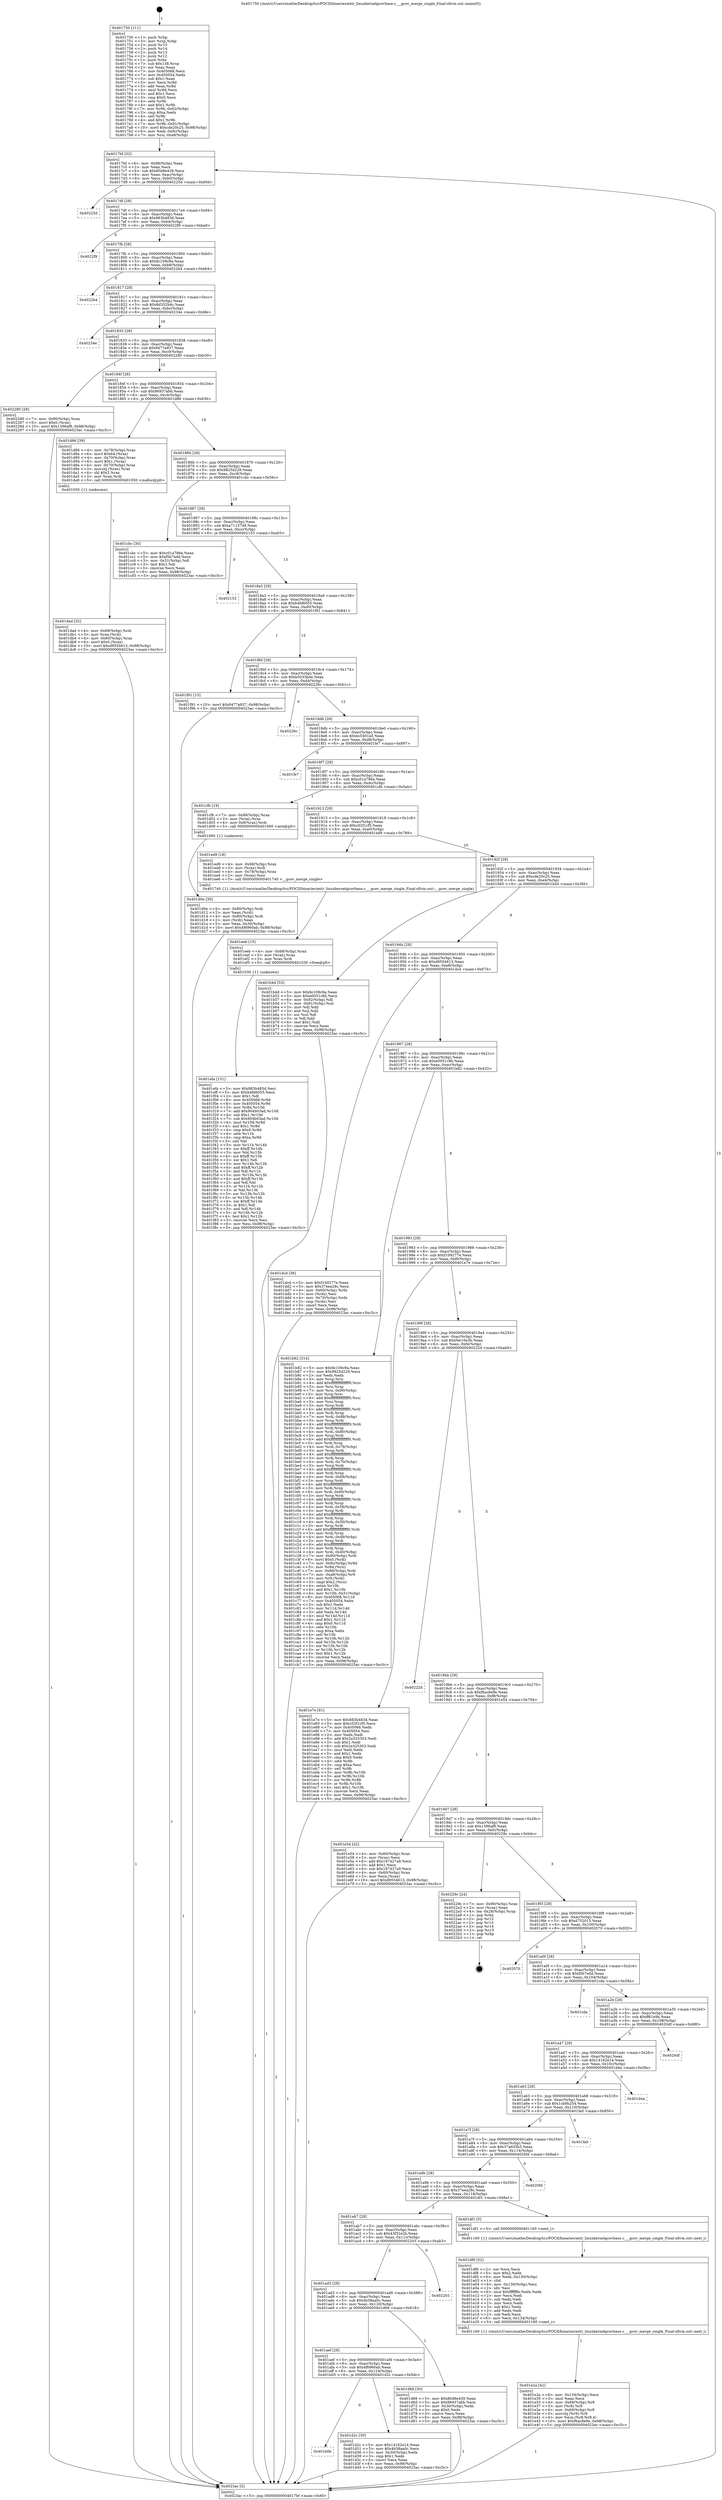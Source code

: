 digraph "0x401750" {
  label = "0x401750 (/mnt/c/Users/mathe/Desktop/tcc/POCII/binaries/extr_linuxkernelgcovbase.c___gcov_merge_single_Final-ollvm.out::main(0))"
  labelloc = "t"
  node[shape=record]

  Entry [label="",width=0.3,height=0.3,shape=circle,fillcolor=black,style=filled]
  "0x4017bf" [label="{
     0x4017bf [32]\l
     | [instrs]\l
     &nbsp;&nbsp;0x4017bf \<+6\>: mov -0x98(%rbp),%eax\l
     &nbsp;&nbsp;0x4017c5 \<+2\>: mov %eax,%ecx\l
     &nbsp;&nbsp;0x4017c7 \<+6\>: sub $0x80d8e439,%ecx\l
     &nbsp;&nbsp;0x4017cd \<+6\>: mov %eax,-0xac(%rbp)\l
     &nbsp;&nbsp;0x4017d3 \<+6\>: mov %ecx,-0xb0(%rbp)\l
     &nbsp;&nbsp;0x4017d9 \<+6\>: je 000000000040225d \<main+0xb0d\>\l
  }"]
  "0x40225d" [label="{
     0x40225d\l
  }", style=dashed]
  "0x4017df" [label="{
     0x4017df [28]\l
     | [instrs]\l
     &nbsp;&nbsp;0x4017df \<+5\>: jmp 00000000004017e4 \<main+0x94\>\l
     &nbsp;&nbsp;0x4017e4 \<+6\>: mov -0xac(%rbp),%eax\l
     &nbsp;&nbsp;0x4017ea \<+5\>: sub $0x883b483d,%eax\l
     &nbsp;&nbsp;0x4017ef \<+6\>: mov %eax,-0xb4(%rbp)\l
     &nbsp;&nbsp;0x4017f5 \<+6\>: je 00000000004022f9 \<main+0xba9\>\l
  }"]
  Exit [label="",width=0.3,height=0.3,shape=circle,fillcolor=black,style=filled,peripheries=2]
  "0x4022f9" [label="{
     0x4022f9\l
  }", style=dashed]
  "0x4017fb" [label="{
     0x4017fb [28]\l
     | [instrs]\l
     &nbsp;&nbsp;0x4017fb \<+5\>: jmp 0000000000401800 \<main+0xb0\>\l
     &nbsp;&nbsp;0x401800 \<+6\>: mov -0xac(%rbp),%eax\l
     &nbsp;&nbsp;0x401806 \<+5\>: sub $0x8c109c9a,%eax\l
     &nbsp;&nbsp;0x40180b \<+6\>: mov %eax,-0xb8(%rbp)\l
     &nbsp;&nbsp;0x401811 \<+6\>: je 00000000004022b4 \<main+0xb64\>\l
  }"]
  "0x401efa" [label="{
     0x401efa [151]\l
     | [instrs]\l
     &nbsp;&nbsp;0x401efa \<+5\>: mov $0x883b483d,%esi\l
     &nbsp;&nbsp;0x401eff \<+5\>: mov $0xb4fd6055,%ecx\l
     &nbsp;&nbsp;0x401f04 \<+2\>: mov $0x1,%dl\l
     &nbsp;&nbsp;0x401f06 \<+8\>: mov 0x405068,%r8d\l
     &nbsp;&nbsp;0x401f0e \<+8\>: mov 0x405054,%r9d\l
     &nbsp;&nbsp;0x401f16 \<+3\>: mov %r8d,%r10d\l
     &nbsp;&nbsp;0x401f19 \<+7\>: add $0x904b03ad,%r10d\l
     &nbsp;&nbsp;0x401f20 \<+4\>: sub $0x1,%r10d\l
     &nbsp;&nbsp;0x401f24 \<+7\>: sub $0x904b03ad,%r10d\l
     &nbsp;&nbsp;0x401f2b \<+4\>: imul %r10d,%r8d\l
     &nbsp;&nbsp;0x401f2f \<+4\>: and $0x1,%r8d\l
     &nbsp;&nbsp;0x401f33 \<+4\>: cmp $0x0,%r8d\l
     &nbsp;&nbsp;0x401f37 \<+4\>: sete %r11b\l
     &nbsp;&nbsp;0x401f3b \<+4\>: cmp $0xa,%r9d\l
     &nbsp;&nbsp;0x401f3f \<+3\>: setl %bl\l
     &nbsp;&nbsp;0x401f42 \<+3\>: mov %r11b,%r14b\l
     &nbsp;&nbsp;0x401f45 \<+4\>: xor $0xff,%r14b\l
     &nbsp;&nbsp;0x401f49 \<+3\>: mov %bl,%r15b\l
     &nbsp;&nbsp;0x401f4c \<+4\>: xor $0xff,%r15b\l
     &nbsp;&nbsp;0x401f50 \<+3\>: xor $0x1,%dl\l
     &nbsp;&nbsp;0x401f53 \<+3\>: mov %r14b,%r12b\l
     &nbsp;&nbsp;0x401f56 \<+4\>: and $0xff,%r12b\l
     &nbsp;&nbsp;0x401f5a \<+3\>: and %dl,%r11b\l
     &nbsp;&nbsp;0x401f5d \<+3\>: mov %r15b,%r13b\l
     &nbsp;&nbsp;0x401f60 \<+4\>: and $0xff,%r13b\l
     &nbsp;&nbsp;0x401f64 \<+2\>: and %dl,%bl\l
     &nbsp;&nbsp;0x401f66 \<+3\>: or %r11b,%r12b\l
     &nbsp;&nbsp;0x401f69 \<+3\>: or %bl,%r13b\l
     &nbsp;&nbsp;0x401f6c \<+3\>: xor %r13b,%r12b\l
     &nbsp;&nbsp;0x401f6f \<+3\>: or %r15b,%r14b\l
     &nbsp;&nbsp;0x401f72 \<+4\>: xor $0xff,%r14b\l
     &nbsp;&nbsp;0x401f76 \<+3\>: or $0x1,%dl\l
     &nbsp;&nbsp;0x401f79 \<+3\>: and %dl,%r14b\l
     &nbsp;&nbsp;0x401f7c \<+3\>: or %r14b,%r12b\l
     &nbsp;&nbsp;0x401f7f \<+4\>: test $0x1,%r12b\l
     &nbsp;&nbsp;0x401f83 \<+3\>: cmovne %ecx,%esi\l
     &nbsp;&nbsp;0x401f86 \<+6\>: mov %esi,-0x98(%rbp)\l
     &nbsp;&nbsp;0x401f8c \<+5\>: jmp 00000000004023ac \<main+0xc5c\>\l
  }"]
  "0x4022b4" [label="{
     0x4022b4\l
  }", style=dashed]
  "0x401817" [label="{
     0x401817 [28]\l
     | [instrs]\l
     &nbsp;&nbsp;0x401817 \<+5\>: jmp 000000000040181c \<main+0xcc\>\l
     &nbsp;&nbsp;0x40181c \<+6\>: mov -0xac(%rbp),%eax\l
     &nbsp;&nbsp;0x401822 \<+5\>: sub $0x8d352b4c,%eax\l
     &nbsp;&nbsp;0x401827 \<+6\>: mov %eax,-0xbc(%rbp)\l
     &nbsp;&nbsp;0x40182d \<+6\>: je 000000000040234e \<main+0xbfe\>\l
  }"]
  "0x401eeb" [label="{
     0x401eeb [15]\l
     | [instrs]\l
     &nbsp;&nbsp;0x401eeb \<+4\>: mov -0x68(%rbp),%rax\l
     &nbsp;&nbsp;0x401eef \<+3\>: mov (%rax),%rax\l
     &nbsp;&nbsp;0x401ef2 \<+3\>: mov %rax,%rdi\l
     &nbsp;&nbsp;0x401ef5 \<+5\>: call 0000000000401030 \<free@plt\>\l
     | [calls]\l
     &nbsp;&nbsp;0x401030 \{1\} (unknown)\l
  }"]
  "0x40234e" [label="{
     0x40234e\l
  }", style=dashed]
  "0x401833" [label="{
     0x401833 [28]\l
     | [instrs]\l
     &nbsp;&nbsp;0x401833 \<+5\>: jmp 0000000000401838 \<main+0xe8\>\l
     &nbsp;&nbsp;0x401838 \<+6\>: mov -0xac(%rbp),%eax\l
     &nbsp;&nbsp;0x40183e \<+5\>: sub $0x9477a937,%eax\l
     &nbsp;&nbsp;0x401843 \<+6\>: mov %eax,-0xc0(%rbp)\l
     &nbsp;&nbsp;0x401849 \<+6\>: je 0000000000402280 \<main+0xb30\>\l
  }"]
  "0x401e2a" [label="{
     0x401e2a [42]\l
     | [instrs]\l
     &nbsp;&nbsp;0x401e2a \<+6\>: mov -0x134(%rbp),%ecx\l
     &nbsp;&nbsp;0x401e30 \<+3\>: imul %eax,%ecx\l
     &nbsp;&nbsp;0x401e33 \<+4\>: mov -0x68(%rbp),%r8\l
     &nbsp;&nbsp;0x401e37 \<+3\>: mov (%r8),%r8\l
     &nbsp;&nbsp;0x401e3a \<+4\>: mov -0x60(%rbp),%r9\l
     &nbsp;&nbsp;0x401e3e \<+3\>: movslq (%r9),%r9\l
     &nbsp;&nbsp;0x401e41 \<+4\>: mov %ecx,(%r8,%r9,4)\l
     &nbsp;&nbsp;0x401e45 \<+10\>: movl $0xf6ac8e9e,-0x98(%rbp)\l
     &nbsp;&nbsp;0x401e4f \<+5\>: jmp 00000000004023ac \<main+0xc5c\>\l
  }"]
  "0x402280" [label="{
     0x402280 [28]\l
     | [instrs]\l
     &nbsp;&nbsp;0x402280 \<+7\>: mov -0x90(%rbp),%rax\l
     &nbsp;&nbsp;0x402287 \<+6\>: movl $0x0,(%rax)\l
     &nbsp;&nbsp;0x40228d \<+10\>: movl $0x1396af8,-0x98(%rbp)\l
     &nbsp;&nbsp;0x402297 \<+5\>: jmp 00000000004023ac \<main+0xc5c\>\l
  }"]
  "0x40184f" [label="{
     0x40184f [28]\l
     | [instrs]\l
     &nbsp;&nbsp;0x40184f \<+5\>: jmp 0000000000401854 \<main+0x104\>\l
     &nbsp;&nbsp;0x401854 \<+6\>: mov -0xac(%rbp),%eax\l
     &nbsp;&nbsp;0x40185a \<+5\>: sub $0x96937abb,%eax\l
     &nbsp;&nbsp;0x40185f \<+6\>: mov %eax,-0xc4(%rbp)\l
     &nbsp;&nbsp;0x401865 \<+6\>: je 0000000000401d86 \<main+0x636\>\l
  }"]
  "0x401df6" [label="{
     0x401df6 [52]\l
     | [instrs]\l
     &nbsp;&nbsp;0x401df6 \<+2\>: xor %ecx,%ecx\l
     &nbsp;&nbsp;0x401df8 \<+5\>: mov $0x2,%edx\l
     &nbsp;&nbsp;0x401dfd \<+6\>: mov %edx,-0x130(%rbp)\l
     &nbsp;&nbsp;0x401e03 \<+1\>: cltd\l
     &nbsp;&nbsp;0x401e04 \<+6\>: mov -0x130(%rbp),%esi\l
     &nbsp;&nbsp;0x401e0a \<+2\>: idiv %esi\l
     &nbsp;&nbsp;0x401e0c \<+6\>: imul $0xfffffffe,%edx,%edx\l
     &nbsp;&nbsp;0x401e12 \<+2\>: mov %ecx,%edi\l
     &nbsp;&nbsp;0x401e14 \<+2\>: sub %edx,%edi\l
     &nbsp;&nbsp;0x401e16 \<+2\>: mov %ecx,%edx\l
     &nbsp;&nbsp;0x401e18 \<+3\>: sub $0x1,%edx\l
     &nbsp;&nbsp;0x401e1b \<+2\>: add %edx,%edi\l
     &nbsp;&nbsp;0x401e1d \<+2\>: sub %edi,%ecx\l
     &nbsp;&nbsp;0x401e1f \<+6\>: mov %ecx,-0x134(%rbp)\l
     &nbsp;&nbsp;0x401e25 \<+5\>: call 0000000000401160 \<next_i\>\l
     | [calls]\l
     &nbsp;&nbsp;0x401160 \{1\} (/mnt/c/Users/mathe/Desktop/tcc/POCII/binaries/extr_linuxkernelgcovbase.c___gcov_merge_single_Final-ollvm.out::next_i)\l
  }"]
  "0x401d86" [label="{
     0x401d86 [39]\l
     | [instrs]\l
     &nbsp;&nbsp;0x401d86 \<+4\>: mov -0x78(%rbp),%rax\l
     &nbsp;&nbsp;0x401d8a \<+6\>: movl $0x64,(%rax)\l
     &nbsp;&nbsp;0x401d90 \<+4\>: mov -0x70(%rbp),%rax\l
     &nbsp;&nbsp;0x401d94 \<+6\>: movl $0x1,(%rax)\l
     &nbsp;&nbsp;0x401d9a \<+4\>: mov -0x70(%rbp),%rax\l
     &nbsp;&nbsp;0x401d9e \<+3\>: movslq (%rax),%rax\l
     &nbsp;&nbsp;0x401da1 \<+4\>: shl $0x2,%rax\l
     &nbsp;&nbsp;0x401da5 \<+3\>: mov %rax,%rdi\l
     &nbsp;&nbsp;0x401da8 \<+5\>: call 0000000000401050 \<malloc@plt\>\l
     | [calls]\l
     &nbsp;&nbsp;0x401050 \{1\} (unknown)\l
  }"]
  "0x40186b" [label="{
     0x40186b [28]\l
     | [instrs]\l
     &nbsp;&nbsp;0x40186b \<+5\>: jmp 0000000000401870 \<main+0x120\>\l
     &nbsp;&nbsp;0x401870 \<+6\>: mov -0xac(%rbp),%eax\l
     &nbsp;&nbsp;0x401876 \<+5\>: sub $0x9825d229,%eax\l
     &nbsp;&nbsp;0x40187b \<+6\>: mov %eax,-0xc8(%rbp)\l
     &nbsp;&nbsp;0x401881 \<+6\>: je 0000000000401cbc \<main+0x56c\>\l
  }"]
  "0x401dad" [label="{
     0x401dad [32]\l
     | [instrs]\l
     &nbsp;&nbsp;0x401dad \<+4\>: mov -0x68(%rbp),%rdi\l
     &nbsp;&nbsp;0x401db1 \<+3\>: mov %rax,(%rdi)\l
     &nbsp;&nbsp;0x401db4 \<+4\>: mov -0x60(%rbp),%rax\l
     &nbsp;&nbsp;0x401db8 \<+6\>: movl $0x0,(%rax)\l
     &nbsp;&nbsp;0x401dbe \<+10\>: movl $0xd9554613,-0x98(%rbp)\l
     &nbsp;&nbsp;0x401dc8 \<+5\>: jmp 00000000004023ac \<main+0xc5c\>\l
  }"]
  "0x401cbc" [label="{
     0x401cbc [30]\l
     | [instrs]\l
     &nbsp;&nbsp;0x401cbc \<+5\>: mov $0xc01a786e,%eax\l
     &nbsp;&nbsp;0x401cc1 \<+5\>: mov $0xf5b7edd,%ecx\l
     &nbsp;&nbsp;0x401cc6 \<+3\>: mov -0x31(%rbp),%dl\l
     &nbsp;&nbsp;0x401cc9 \<+3\>: test $0x1,%dl\l
     &nbsp;&nbsp;0x401ccc \<+3\>: cmovne %ecx,%eax\l
     &nbsp;&nbsp;0x401ccf \<+6\>: mov %eax,-0x98(%rbp)\l
     &nbsp;&nbsp;0x401cd5 \<+5\>: jmp 00000000004023ac \<main+0xc5c\>\l
  }"]
  "0x401887" [label="{
     0x401887 [28]\l
     | [instrs]\l
     &nbsp;&nbsp;0x401887 \<+5\>: jmp 000000000040188c \<main+0x13c\>\l
     &nbsp;&nbsp;0x40188c \<+6\>: mov -0xac(%rbp),%eax\l
     &nbsp;&nbsp;0x401892 \<+5\>: sub $0xa7115748,%eax\l
     &nbsp;&nbsp;0x401897 \<+6\>: mov %eax,-0xcc(%rbp)\l
     &nbsp;&nbsp;0x40189d \<+6\>: je 0000000000402153 \<main+0xa03\>\l
  }"]
  "0x401b0b" [label="{
     0x401b0b\l
  }", style=dashed]
  "0x402153" [label="{
     0x402153\l
  }", style=dashed]
  "0x4018a3" [label="{
     0x4018a3 [28]\l
     | [instrs]\l
     &nbsp;&nbsp;0x4018a3 \<+5\>: jmp 00000000004018a8 \<main+0x158\>\l
     &nbsp;&nbsp;0x4018a8 \<+6\>: mov -0xac(%rbp),%eax\l
     &nbsp;&nbsp;0x4018ae \<+5\>: sub $0xb4fd6055,%eax\l
     &nbsp;&nbsp;0x4018b3 \<+6\>: mov %eax,-0xd0(%rbp)\l
     &nbsp;&nbsp;0x4018b9 \<+6\>: je 0000000000401f91 \<main+0x841\>\l
  }"]
  "0x401d2c" [label="{
     0x401d2c [30]\l
     | [instrs]\l
     &nbsp;&nbsp;0x401d2c \<+5\>: mov $0x14162e14,%eax\l
     &nbsp;&nbsp;0x401d31 \<+5\>: mov $0x4b38aa0c,%ecx\l
     &nbsp;&nbsp;0x401d36 \<+3\>: mov -0x30(%rbp),%edx\l
     &nbsp;&nbsp;0x401d39 \<+3\>: cmp $0x1,%edx\l
     &nbsp;&nbsp;0x401d3c \<+3\>: cmovl %ecx,%eax\l
     &nbsp;&nbsp;0x401d3f \<+6\>: mov %eax,-0x98(%rbp)\l
     &nbsp;&nbsp;0x401d45 \<+5\>: jmp 00000000004023ac \<main+0xc5c\>\l
  }"]
  "0x401f91" [label="{
     0x401f91 [15]\l
     | [instrs]\l
     &nbsp;&nbsp;0x401f91 \<+10\>: movl $0x9477a937,-0x98(%rbp)\l
     &nbsp;&nbsp;0x401f9b \<+5\>: jmp 00000000004023ac \<main+0xc5c\>\l
  }"]
  "0x4018bf" [label="{
     0x4018bf [28]\l
     | [instrs]\l
     &nbsp;&nbsp;0x4018bf \<+5\>: jmp 00000000004018c4 \<main+0x174\>\l
     &nbsp;&nbsp;0x4018c4 \<+6\>: mov -0xac(%rbp),%eax\l
     &nbsp;&nbsp;0x4018ca \<+5\>: sub $0xb5033bde,%eax\l
     &nbsp;&nbsp;0x4018cf \<+6\>: mov %eax,-0xd4(%rbp)\l
     &nbsp;&nbsp;0x4018d5 \<+6\>: je 000000000040226c \<main+0xb1c\>\l
  }"]
  "0x401aef" [label="{
     0x401aef [28]\l
     | [instrs]\l
     &nbsp;&nbsp;0x401aef \<+5\>: jmp 0000000000401af4 \<main+0x3a4\>\l
     &nbsp;&nbsp;0x401af4 \<+6\>: mov -0xac(%rbp),%eax\l
     &nbsp;&nbsp;0x401afa \<+5\>: sub $0x4f6960ab,%eax\l
     &nbsp;&nbsp;0x401aff \<+6\>: mov %eax,-0x124(%rbp)\l
     &nbsp;&nbsp;0x401b05 \<+6\>: je 0000000000401d2c \<main+0x5dc\>\l
  }"]
  "0x40226c" [label="{
     0x40226c\l
  }", style=dashed]
  "0x4018db" [label="{
     0x4018db [28]\l
     | [instrs]\l
     &nbsp;&nbsp;0x4018db \<+5\>: jmp 00000000004018e0 \<main+0x190\>\l
     &nbsp;&nbsp;0x4018e0 \<+6\>: mov -0xac(%rbp),%eax\l
     &nbsp;&nbsp;0x4018e6 \<+5\>: sub $0xbc5501a5,%eax\l
     &nbsp;&nbsp;0x4018eb \<+6\>: mov %eax,-0xd8(%rbp)\l
     &nbsp;&nbsp;0x4018f1 \<+6\>: je 0000000000401fe7 \<main+0x897\>\l
  }"]
  "0x401d68" [label="{
     0x401d68 [30]\l
     | [instrs]\l
     &nbsp;&nbsp;0x401d68 \<+5\>: mov $0x80d8e439,%eax\l
     &nbsp;&nbsp;0x401d6d \<+5\>: mov $0x96937abb,%ecx\l
     &nbsp;&nbsp;0x401d72 \<+3\>: mov -0x30(%rbp),%edx\l
     &nbsp;&nbsp;0x401d75 \<+3\>: cmp $0x0,%edx\l
     &nbsp;&nbsp;0x401d78 \<+3\>: cmove %ecx,%eax\l
     &nbsp;&nbsp;0x401d7b \<+6\>: mov %eax,-0x98(%rbp)\l
     &nbsp;&nbsp;0x401d81 \<+5\>: jmp 00000000004023ac \<main+0xc5c\>\l
  }"]
  "0x401fe7" [label="{
     0x401fe7\l
  }", style=dashed]
  "0x4018f7" [label="{
     0x4018f7 [28]\l
     | [instrs]\l
     &nbsp;&nbsp;0x4018f7 \<+5\>: jmp 00000000004018fc \<main+0x1ac\>\l
     &nbsp;&nbsp;0x4018fc \<+6\>: mov -0xac(%rbp),%eax\l
     &nbsp;&nbsp;0x401902 \<+5\>: sub $0xc01a786e,%eax\l
     &nbsp;&nbsp;0x401907 \<+6\>: mov %eax,-0xdc(%rbp)\l
     &nbsp;&nbsp;0x40190d \<+6\>: je 0000000000401cfb \<main+0x5ab\>\l
  }"]
  "0x401ad3" [label="{
     0x401ad3 [28]\l
     | [instrs]\l
     &nbsp;&nbsp;0x401ad3 \<+5\>: jmp 0000000000401ad8 \<main+0x388\>\l
     &nbsp;&nbsp;0x401ad8 \<+6\>: mov -0xac(%rbp),%eax\l
     &nbsp;&nbsp;0x401ade \<+5\>: sub $0x4b38aa0c,%eax\l
     &nbsp;&nbsp;0x401ae3 \<+6\>: mov %eax,-0x120(%rbp)\l
     &nbsp;&nbsp;0x401ae9 \<+6\>: je 0000000000401d68 \<main+0x618\>\l
  }"]
  "0x401cfb" [label="{
     0x401cfb [19]\l
     | [instrs]\l
     &nbsp;&nbsp;0x401cfb \<+7\>: mov -0x88(%rbp),%rax\l
     &nbsp;&nbsp;0x401d02 \<+3\>: mov (%rax),%rax\l
     &nbsp;&nbsp;0x401d05 \<+4\>: mov 0x8(%rax),%rdi\l
     &nbsp;&nbsp;0x401d09 \<+5\>: call 0000000000401060 \<atoi@plt\>\l
     | [calls]\l
     &nbsp;&nbsp;0x401060 \{1\} (unknown)\l
  }"]
  "0x401913" [label="{
     0x401913 [28]\l
     | [instrs]\l
     &nbsp;&nbsp;0x401913 \<+5\>: jmp 0000000000401918 \<main+0x1c8\>\l
     &nbsp;&nbsp;0x401918 \<+6\>: mov -0xac(%rbp),%eax\l
     &nbsp;&nbsp;0x40191e \<+5\>: sub $0xc02f1cf5,%eax\l
     &nbsp;&nbsp;0x401923 \<+6\>: mov %eax,-0xe0(%rbp)\l
     &nbsp;&nbsp;0x401929 \<+6\>: je 0000000000401ed9 \<main+0x789\>\l
  }"]
  "0x402203" [label="{
     0x402203\l
  }", style=dashed]
  "0x401ed9" [label="{
     0x401ed9 [18]\l
     | [instrs]\l
     &nbsp;&nbsp;0x401ed9 \<+4\>: mov -0x68(%rbp),%rax\l
     &nbsp;&nbsp;0x401edd \<+3\>: mov (%rax),%rdi\l
     &nbsp;&nbsp;0x401ee0 \<+4\>: mov -0x78(%rbp),%rax\l
     &nbsp;&nbsp;0x401ee4 \<+2\>: mov (%rax),%esi\l
     &nbsp;&nbsp;0x401ee6 \<+5\>: call 0000000000401740 \<__gcov_merge_single\>\l
     | [calls]\l
     &nbsp;&nbsp;0x401740 \{1\} (/mnt/c/Users/mathe/Desktop/tcc/POCII/binaries/extr_linuxkernelgcovbase.c___gcov_merge_single_Final-ollvm.out::__gcov_merge_single)\l
  }"]
  "0x40192f" [label="{
     0x40192f [28]\l
     | [instrs]\l
     &nbsp;&nbsp;0x40192f \<+5\>: jmp 0000000000401934 \<main+0x1e4\>\l
     &nbsp;&nbsp;0x401934 \<+6\>: mov -0xac(%rbp),%eax\l
     &nbsp;&nbsp;0x40193a \<+5\>: sub $0xcde20c25,%eax\l
     &nbsp;&nbsp;0x40193f \<+6\>: mov %eax,-0xe4(%rbp)\l
     &nbsp;&nbsp;0x401945 \<+6\>: je 0000000000401b4d \<main+0x3fd\>\l
  }"]
  "0x401ab7" [label="{
     0x401ab7 [28]\l
     | [instrs]\l
     &nbsp;&nbsp;0x401ab7 \<+5\>: jmp 0000000000401abc \<main+0x36c\>\l
     &nbsp;&nbsp;0x401abc \<+6\>: mov -0xac(%rbp),%eax\l
     &nbsp;&nbsp;0x401ac2 \<+5\>: sub $0x43f32e2b,%eax\l
     &nbsp;&nbsp;0x401ac7 \<+6\>: mov %eax,-0x11c(%rbp)\l
     &nbsp;&nbsp;0x401acd \<+6\>: je 0000000000402203 \<main+0xab3\>\l
  }"]
  "0x401b4d" [label="{
     0x401b4d [53]\l
     | [instrs]\l
     &nbsp;&nbsp;0x401b4d \<+5\>: mov $0x8c109c9a,%eax\l
     &nbsp;&nbsp;0x401b52 \<+5\>: mov $0xe0051c8b,%ecx\l
     &nbsp;&nbsp;0x401b57 \<+6\>: mov -0x92(%rbp),%dl\l
     &nbsp;&nbsp;0x401b5d \<+7\>: mov -0x91(%rbp),%sil\l
     &nbsp;&nbsp;0x401b64 \<+3\>: mov %dl,%dil\l
     &nbsp;&nbsp;0x401b67 \<+3\>: and %sil,%dil\l
     &nbsp;&nbsp;0x401b6a \<+3\>: xor %sil,%dl\l
     &nbsp;&nbsp;0x401b6d \<+3\>: or %dl,%dil\l
     &nbsp;&nbsp;0x401b70 \<+4\>: test $0x1,%dil\l
     &nbsp;&nbsp;0x401b74 \<+3\>: cmovne %ecx,%eax\l
     &nbsp;&nbsp;0x401b77 \<+6\>: mov %eax,-0x98(%rbp)\l
     &nbsp;&nbsp;0x401b7d \<+5\>: jmp 00000000004023ac \<main+0xc5c\>\l
  }"]
  "0x40194b" [label="{
     0x40194b [28]\l
     | [instrs]\l
     &nbsp;&nbsp;0x40194b \<+5\>: jmp 0000000000401950 \<main+0x200\>\l
     &nbsp;&nbsp;0x401950 \<+6\>: mov -0xac(%rbp),%eax\l
     &nbsp;&nbsp;0x401956 \<+5\>: sub $0xd9554613,%eax\l
     &nbsp;&nbsp;0x40195b \<+6\>: mov %eax,-0xe8(%rbp)\l
     &nbsp;&nbsp;0x401961 \<+6\>: je 0000000000401dcd \<main+0x67d\>\l
  }"]
  "0x4023ac" [label="{
     0x4023ac [5]\l
     | [instrs]\l
     &nbsp;&nbsp;0x4023ac \<+5\>: jmp 00000000004017bf \<main+0x6f\>\l
  }"]
  "0x401750" [label="{
     0x401750 [111]\l
     | [instrs]\l
     &nbsp;&nbsp;0x401750 \<+1\>: push %rbp\l
     &nbsp;&nbsp;0x401751 \<+3\>: mov %rsp,%rbp\l
     &nbsp;&nbsp;0x401754 \<+2\>: push %r15\l
     &nbsp;&nbsp;0x401756 \<+2\>: push %r14\l
     &nbsp;&nbsp;0x401758 \<+2\>: push %r13\l
     &nbsp;&nbsp;0x40175a \<+2\>: push %r12\l
     &nbsp;&nbsp;0x40175c \<+1\>: push %rbx\l
     &nbsp;&nbsp;0x40175d \<+7\>: sub $0x138,%rsp\l
     &nbsp;&nbsp;0x401764 \<+2\>: xor %eax,%eax\l
     &nbsp;&nbsp;0x401766 \<+7\>: mov 0x405068,%ecx\l
     &nbsp;&nbsp;0x40176d \<+7\>: mov 0x405054,%edx\l
     &nbsp;&nbsp;0x401774 \<+3\>: sub $0x1,%eax\l
     &nbsp;&nbsp;0x401777 \<+3\>: mov %ecx,%r8d\l
     &nbsp;&nbsp;0x40177a \<+3\>: add %eax,%r8d\l
     &nbsp;&nbsp;0x40177d \<+4\>: imul %r8d,%ecx\l
     &nbsp;&nbsp;0x401781 \<+3\>: and $0x1,%ecx\l
     &nbsp;&nbsp;0x401784 \<+3\>: cmp $0x0,%ecx\l
     &nbsp;&nbsp;0x401787 \<+4\>: sete %r9b\l
     &nbsp;&nbsp;0x40178b \<+4\>: and $0x1,%r9b\l
     &nbsp;&nbsp;0x40178f \<+7\>: mov %r9b,-0x92(%rbp)\l
     &nbsp;&nbsp;0x401796 \<+3\>: cmp $0xa,%edx\l
     &nbsp;&nbsp;0x401799 \<+4\>: setl %r9b\l
     &nbsp;&nbsp;0x40179d \<+4\>: and $0x1,%r9b\l
     &nbsp;&nbsp;0x4017a1 \<+7\>: mov %r9b,-0x91(%rbp)\l
     &nbsp;&nbsp;0x4017a8 \<+10\>: movl $0xcde20c25,-0x98(%rbp)\l
     &nbsp;&nbsp;0x4017b2 \<+6\>: mov %edi,-0x9c(%rbp)\l
     &nbsp;&nbsp;0x4017b8 \<+7\>: mov %rsi,-0xa8(%rbp)\l
  }"]
  "0x401df1" [label="{
     0x401df1 [5]\l
     | [instrs]\l
     &nbsp;&nbsp;0x401df1 \<+5\>: call 0000000000401160 \<next_i\>\l
     | [calls]\l
     &nbsp;&nbsp;0x401160 \{1\} (/mnt/c/Users/mathe/Desktop/tcc/POCII/binaries/extr_linuxkernelgcovbase.c___gcov_merge_single_Final-ollvm.out::next_i)\l
  }"]
  "0x401dcd" [label="{
     0x401dcd [36]\l
     | [instrs]\l
     &nbsp;&nbsp;0x401dcd \<+5\>: mov $0xf109277e,%eax\l
     &nbsp;&nbsp;0x401dd2 \<+5\>: mov $0x37eea28c,%ecx\l
     &nbsp;&nbsp;0x401dd7 \<+4\>: mov -0x60(%rbp),%rdx\l
     &nbsp;&nbsp;0x401ddb \<+2\>: mov (%rdx),%esi\l
     &nbsp;&nbsp;0x401ddd \<+4\>: mov -0x70(%rbp),%rdx\l
     &nbsp;&nbsp;0x401de1 \<+2\>: cmp (%rdx),%esi\l
     &nbsp;&nbsp;0x401de3 \<+3\>: cmovl %ecx,%eax\l
     &nbsp;&nbsp;0x401de6 \<+6\>: mov %eax,-0x98(%rbp)\l
     &nbsp;&nbsp;0x401dec \<+5\>: jmp 00000000004023ac \<main+0xc5c\>\l
  }"]
  "0x401967" [label="{
     0x401967 [28]\l
     | [instrs]\l
     &nbsp;&nbsp;0x401967 \<+5\>: jmp 000000000040196c \<main+0x21c\>\l
     &nbsp;&nbsp;0x40196c \<+6\>: mov -0xac(%rbp),%eax\l
     &nbsp;&nbsp;0x401972 \<+5\>: sub $0xe0051c8b,%eax\l
     &nbsp;&nbsp;0x401977 \<+6\>: mov %eax,-0xec(%rbp)\l
     &nbsp;&nbsp;0x40197d \<+6\>: je 0000000000401b82 \<main+0x432\>\l
  }"]
  "0x401a9b" [label="{
     0x401a9b [28]\l
     | [instrs]\l
     &nbsp;&nbsp;0x401a9b \<+5\>: jmp 0000000000401aa0 \<main+0x350\>\l
     &nbsp;&nbsp;0x401aa0 \<+6\>: mov -0xac(%rbp),%eax\l
     &nbsp;&nbsp;0x401aa6 \<+5\>: sub $0x37eea28c,%eax\l
     &nbsp;&nbsp;0x401aab \<+6\>: mov %eax,-0x118(%rbp)\l
     &nbsp;&nbsp;0x401ab1 \<+6\>: je 0000000000401df1 \<main+0x6a1\>\l
  }"]
  "0x401b82" [label="{
     0x401b82 [314]\l
     | [instrs]\l
     &nbsp;&nbsp;0x401b82 \<+5\>: mov $0x8c109c9a,%eax\l
     &nbsp;&nbsp;0x401b87 \<+5\>: mov $0x9825d229,%ecx\l
     &nbsp;&nbsp;0x401b8c \<+2\>: xor %edx,%edx\l
     &nbsp;&nbsp;0x401b8e \<+3\>: mov %rsp,%rsi\l
     &nbsp;&nbsp;0x401b91 \<+4\>: add $0xfffffffffffffff0,%rsi\l
     &nbsp;&nbsp;0x401b95 \<+3\>: mov %rsi,%rsp\l
     &nbsp;&nbsp;0x401b98 \<+7\>: mov %rsi,-0x90(%rbp)\l
     &nbsp;&nbsp;0x401b9f \<+3\>: mov %rsp,%rsi\l
     &nbsp;&nbsp;0x401ba2 \<+4\>: add $0xfffffffffffffff0,%rsi\l
     &nbsp;&nbsp;0x401ba6 \<+3\>: mov %rsi,%rsp\l
     &nbsp;&nbsp;0x401ba9 \<+3\>: mov %rsp,%rdi\l
     &nbsp;&nbsp;0x401bac \<+4\>: add $0xfffffffffffffff0,%rdi\l
     &nbsp;&nbsp;0x401bb0 \<+3\>: mov %rdi,%rsp\l
     &nbsp;&nbsp;0x401bb3 \<+7\>: mov %rdi,-0x88(%rbp)\l
     &nbsp;&nbsp;0x401bba \<+3\>: mov %rsp,%rdi\l
     &nbsp;&nbsp;0x401bbd \<+4\>: add $0xfffffffffffffff0,%rdi\l
     &nbsp;&nbsp;0x401bc1 \<+3\>: mov %rdi,%rsp\l
     &nbsp;&nbsp;0x401bc4 \<+4\>: mov %rdi,-0x80(%rbp)\l
     &nbsp;&nbsp;0x401bc8 \<+3\>: mov %rsp,%rdi\l
     &nbsp;&nbsp;0x401bcb \<+4\>: add $0xfffffffffffffff0,%rdi\l
     &nbsp;&nbsp;0x401bcf \<+3\>: mov %rdi,%rsp\l
     &nbsp;&nbsp;0x401bd2 \<+4\>: mov %rdi,-0x78(%rbp)\l
     &nbsp;&nbsp;0x401bd6 \<+3\>: mov %rsp,%rdi\l
     &nbsp;&nbsp;0x401bd9 \<+4\>: add $0xfffffffffffffff0,%rdi\l
     &nbsp;&nbsp;0x401bdd \<+3\>: mov %rdi,%rsp\l
     &nbsp;&nbsp;0x401be0 \<+4\>: mov %rdi,-0x70(%rbp)\l
     &nbsp;&nbsp;0x401be4 \<+3\>: mov %rsp,%rdi\l
     &nbsp;&nbsp;0x401be7 \<+4\>: add $0xfffffffffffffff0,%rdi\l
     &nbsp;&nbsp;0x401beb \<+3\>: mov %rdi,%rsp\l
     &nbsp;&nbsp;0x401bee \<+4\>: mov %rdi,-0x68(%rbp)\l
     &nbsp;&nbsp;0x401bf2 \<+3\>: mov %rsp,%rdi\l
     &nbsp;&nbsp;0x401bf5 \<+4\>: add $0xfffffffffffffff0,%rdi\l
     &nbsp;&nbsp;0x401bf9 \<+3\>: mov %rdi,%rsp\l
     &nbsp;&nbsp;0x401bfc \<+4\>: mov %rdi,-0x60(%rbp)\l
     &nbsp;&nbsp;0x401c00 \<+3\>: mov %rsp,%rdi\l
     &nbsp;&nbsp;0x401c03 \<+4\>: add $0xfffffffffffffff0,%rdi\l
     &nbsp;&nbsp;0x401c07 \<+3\>: mov %rdi,%rsp\l
     &nbsp;&nbsp;0x401c0a \<+4\>: mov %rdi,-0x58(%rbp)\l
     &nbsp;&nbsp;0x401c0e \<+3\>: mov %rsp,%rdi\l
     &nbsp;&nbsp;0x401c11 \<+4\>: add $0xfffffffffffffff0,%rdi\l
     &nbsp;&nbsp;0x401c15 \<+3\>: mov %rdi,%rsp\l
     &nbsp;&nbsp;0x401c18 \<+4\>: mov %rdi,-0x50(%rbp)\l
     &nbsp;&nbsp;0x401c1c \<+3\>: mov %rsp,%rdi\l
     &nbsp;&nbsp;0x401c1f \<+4\>: add $0xfffffffffffffff0,%rdi\l
     &nbsp;&nbsp;0x401c23 \<+3\>: mov %rdi,%rsp\l
     &nbsp;&nbsp;0x401c26 \<+4\>: mov %rdi,-0x48(%rbp)\l
     &nbsp;&nbsp;0x401c2a \<+3\>: mov %rsp,%rdi\l
     &nbsp;&nbsp;0x401c2d \<+4\>: add $0xfffffffffffffff0,%rdi\l
     &nbsp;&nbsp;0x401c31 \<+3\>: mov %rdi,%rsp\l
     &nbsp;&nbsp;0x401c34 \<+4\>: mov %rdi,-0x40(%rbp)\l
     &nbsp;&nbsp;0x401c38 \<+7\>: mov -0x90(%rbp),%rdi\l
     &nbsp;&nbsp;0x401c3f \<+6\>: movl $0x0,(%rdi)\l
     &nbsp;&nbsp;0x401c45 \<+7\>: mov -0x9c(%rbp),%r8d\l
     &nbsp;&nbsp;0x401c4c \<+3\>: mov %r8d,(%rsi)\l
     &nbsp;&nbsp;0x401c4f \<+7\>: mov -0x88(%rbp),%rdi\l
     &nbsp;&nbsp;0x401c56 \<+7\>: mov -0xa8(%rbp),%r9\l
     &nbsp;&nbsp;0x401c5d \<+3\>: mov %r9,(%rdi)\l
     &nbsp;&nbsp;0x401c60 \<+3\>: cmpl $0x2,(%rsi)\l
     &nbsp;&nbsp;0x401c63 \<+4\>: setne %r10b\l
     &nbsp;&nbsp;0x401c67 \<+4\>: and $0x1,%r10b\l
     &nbsp;&nbsp;0x401c6b \<+4\>: mov %r10b,-0x31(%rbp)\l
     &nbsp;&nbsp;0x401c6f \<+8\>: mov 0x405068,%r11d\l
     &nbsp;&nbsp;0x401c77 \<+7\>: mov 0x405054,%ebx\l
     &nbsp;&nbsp;0x401c7e \<+3\>: sub $0x1,%edx\l
     &nbsp;&nbsp;0x401c81 \<+3\>: mov %r11d,%r14d\l
     &nbsp;&nbsp;0x401c84 \<+3\>: add %edx,%r14d\l
     &nbsp;&nbsp;0x401c87 \<+4\>: imul %r14d,%r11d\l
     &nbsp;&nbsp;0x401c8b \<+4\>: and $0x1,%r11d\l
     &nbsp;&nbsp;0x401c8f \<+4\>: cmp $0x0,%r11d\l
     &nbsp;&nbsp;0x401c93 \<+4\>: sete %r10b\l
     &nbsp;&nbsp;0x401c97 \<+3\>: cmp $0xa,%ebx\l
     &nbsp;&nbsp;0x401c9a \<+4\>: setl %r15b\l
     &nbsp;&nbsp;0x401c9e \<+3\>: mov %r10b,%r12b\l
     &nbsp;&nbsp;0x401ca1 \<+3\>: and %r15b,%r12b\l
     &nbsp;&nbsp;0x401ca4 \<+3\>: xor %r15b,%r10b\l
     &nbsp;&nbsp;0x401ca7 \<+3\>: or %r10b,%r12b\l
     &nbsp;&nbsp;0x401caa \<+4\>: test $0x1,%r12b\l
     &nbsp;&nbsp;0x401cae \<+3\>: cmovne %ecx,%eax\l
     &nbsp;&nbsp;0x401cb1 \<+6\>: mov %eax,-0x98(%rbp)\l
     &nbsp;&nbsp;0x401cb7 \<+5\>: jmp 00000000004023ac \<main+0xc5c\>\l
  }"]
  "0x401983" [label="{
     0x401983 [28]\l
     | [instrs]\l
     &nbsp;&nbsp;0x401983 \<+5\>: jmp 0000000000401988 \<main+0x238\>\l
     &nbsp;&nbsp;0x401988 \<+6\>: mov -0xac(%rbp),%eax\l
     &nbsp;&nbsp;0x40198e \<+5\>: sub $0xf109277e,%eax\l
     &nbsp;&nbsp;0x401993 \<+6\>: mov %eax,-0xf0(%rbp)\l
     &nbsp;&nbsp;0x401999 \<+6\>: je 0000000000401e7e \<main+0x72e\>\l
  }"]
  "0x4020fd" [label="{
     0x4020fd\l
  }", style=dashed]
  "0x401d0e" [label="{
     0x401d0e [30]\l
     | [instrs]\l
     &nbsp;&nbsp;0x401d0e \<+4\>: mov -0x80(%rbp),%rdi\l
     &nbsp;&nbsp;0x401d12 \<+2\>: mov %eax,(%rdi)\l
     &nbsp;&nbsp;0x401d14 \<+4\>: mov -0x80(%rbp),%rdi\l
     &nbsp;&nbsp;0x401d18 \<+2\>: mov (%rdi),%eax\l
     &nbsp;&nbsp;0x401d1a \<+3\>: mov %eax,-0x30(%rbp)\l
     &nbsp;&nbsp;0x401d1d \<+10\>: movl $0x4f6960ab,-0x98(%rbp)\l
     &nbsp;&nbsp;0x401d27 \<+5\>: jmp 00000000004023ac \<main+0xc5c\>\l
  }"]
  "0x401a7f" [label="{
     0x401a7f [28]\l
     | [instrs]\l
     &nbsp;&nbsp;0x401a7f \<+5\>: jmp 0000000000401a84 \<main+0x334\>\l
     &nbsp;&nbsp;0x401a84 \<+6\>: mov -0xac(%rbp),%eax\l
     &nbsp;&nbsp;0x401a8a \<+5\>: sub $0x37ad35b3,%eax\l
     &nbsp;&nbsp;0x401a8f \<+6\>: mov %eax,-0x114(%rbp)\l
     &nbsp;&nbsp;0x401a95 \<+6\>: je 00000000004020fd \<main+0x9ad\>\l
  }"]
  "0x401e7e" [label="{
     0x401e7e [91]\l
     | [instrs]\l
     &nbsp;&nbsp;0x401e7e \<+5\>: mov $0x883b483d,%eax\l
     &nbsp;&nbsp;0x401e83 \<+5\>: mov $0xc02f1cf5,%ecx\l
     &nbsp;&nbsp;0x401e88 \<+7\>: mov 0x405068,%edx\l
     &nbsp;&nbsp;0x401e8f \<+7\>: mov 0x405054,%esi\l
     &nbsp;&nbsp;0x401e96 \<+2\>: mov %edx,%edi\l
     &nbsp;&nbsp;0x401e98 \<+6\>: add $0x2e325303,%edi\l
     &nbsp;&nbsp;0x401e9e \<+3\>: sub $0x1,%edi\l
     &nbsp;&nbsp;0x401ea1 \<+6\>: sub $0x2e325303,%edi\l
     &nbsp;&nbsp;0x401ea7 \<+3\>: imul %edi,%edx\l
     &nbsp;&nbsp;0x401eaa \<+3\>: and $0x1,%edx\l
     &nbsp;&nbsp;0x401ead \<+3\>: cmp $0x0,%edx\l
     &nbsp;&nbsp;0x401eb0 \<+4\>: sete %r8b\l
     &nbsp;&nbsp;0x401eb4 \<+3\>: cmp $0xa,%esi\l
     &nbsp;&nbsp;0x401eb7 \<+4\>: setl %r9b\l
     &nbsp;&nbsp;0x401ebb \<+3\>: mov %r8b,%r10b\l
     &nbsp;&nbsp;0x401ebe \<+3\>: and %r9b,%r10b\l
     &nbsp;&nbsp;0x401ec1 \<+3\>: xor %r9b,%r8b\l
     &nbsp;&nbsp;0x401ec4 \<+3\>: or %r8b,%r10b\l
     &nbsp;&nbsp;0x401ec7 \<+4\>: test $0x1,%r10b\l
     &nbsp;&nbsp;0x401ecb \<+3\>: cmovne %ecx,%eax\l
     &nbsp;&nbsp;0x401ece \<+6\>: mov %eax,-0x98(%rbp)\l
     &nbsp;&nbsp;0x401ed4 \<+5\>: jmp 00000000004023ac \<main+0xc5c\>\l
  }"]
  "0x40199f" [label="{
     0x40199f [28]\l
     | [instrs]\l
     &nbsp;&nbsp;0x40199f \<+5\>: jmp 00000000004019a4 \<main+0x254\>\l
     &nbsp;&nbsp;0x4019a4 \<+6\>: mov -0xac(%rbp),%eax\l
     &nbsp;&nbsp;0x4019aa \<+5\>: sub $0xf4e10e3b,%eax\l
     &nbsp;&nbsp;0x4019af \<+6\>: mov %eax,-0xf4(%rbp)\l
     &nbsp;&nbsp;0x4019b5 \<+6\>: je 000000000040222d \<main+0xadd\>\l
  }"]
  "0x401fa0" [label="{
     0x401fa0\l
  }", style=dashed]
  "0x40222d" [label="{
     0x40222d\l
  }", style=dashed]
  "0x4019bb" [label="{
     0x4019bb [28]\l
     | [instrs]\l
     &nbsp;&nbsp;0x4019bb \<+5\>: jmp 00000000004019c0 \<main+0x270\>\l
     &nbsp;&nbsp;0x4019c0 \<+6\>: mov -0xac(%rbp),%eax\l
     &nbsp;&nbsp;0x4019c6 \<+5\>: sub $0xf6ac8e9e,%eax\l
     &nbsp;&nbsp;0x4019cb \<+6\>: mov %eax,-0xf8(%rbp)\l
     &nbsp;&nbsp;0x4019d1 \<+6\>: je 0000000000401e54 \<main+0x704\>\l
  }"]
  "0x401a63" [label="{
     0x401a63 [28]\l
     | [instrs]\l
     &nbsp;&nbsp;0x401a63 \<+5\>: jmp 0000000000401a68 \<main+0x318\>\l
     &nbsp;&nbsp;0x401a68 \<+6\>: mov -0xac(%rbp),%eax\l
     &nbsp;&nbsp;0x401a6e \<+5\>: sub $0x1cb9b254,%eax\l
     &nbsp;&nbsp;0x401a73 \<+6\>: mov %eax,-0x110(%rbp)\l
     &nbsp;&nbsp;0x401a79 \<+6\>: je 0000000000401fa0 \<main+0x850\>\l
  }"]
  "0x401e54" [label="{
     0x401e54 [42]\l
     | [instrs]\l
     &nbsp;&nbsp;0x401e54 \<+4\>: mov -0x60(%rbp),%rax\l
     &nbsp;&nbsp;0x401e58 \<+2\>: mov (%rax),%ecx\l
     &nbsp;&nbsp;0x401e5a \<+6\>: add $0x197427a9,%ecx\l
     &nbsp;&nbsp;0x401e60 \<+3\>: add $0x1,%ecx\l
     &nbsp;&nbsp;0x401e63 \<+6\>: sub $0x197427a9,%ecx\l
     &nbsp;&nbsp;0x401e69 \<+4\>: mov -0x60(%rbp),%rax\l
     &nbsp;&nbsp;0x401e6d \<+2\>: mov %ecx,(%rax)\l
     &nbsp;&nbsp;0x401e6f \<+10\>: movl $0xd9554613,-0x98(%rbp)\l
     &nbsp;&nbsp;0x401e79 \<+5\>: jmp 00000000004023ac \<main+0xc5c\>\l
  }"]
  "0x4019d7" [label="{
     0x4019d7 [28]\l
     | [instrs]\l
     &nbsp;&nbsp;0x4019d7 \<+5\>: jmp 00000000004019dc \<main+0x28c\>\l
     &nbsp;&nbsp;0x4019dc \<+6\>: mov -0xac(%rbp),%eax\l
     &nbsp;&nbsp;0x4019e2 \<+5\>: sub $0x1396af8,%eax\l
     &nbsp;&nbsp;0x4019e7 \<+6\>: mov %eax,-0xfc(%rbp)\l
     &nbsp;&nbsp;0x4019ed \<+6\>: je 000000000040229c \<main+0xb4c\>\l
  }"]
  "0x401d4a" [label="{
     0x401d4a\l
  }", style=dashed]
  "0x40229c" [label="{
     0x40229c [24]\l
     | [instrs]\l
     &nbsp;&nbsp;0x40229c \<+7\>: mov -0x90(%rbp),%rax\l
     &nbsp;&nbsp;0x4022a3 \<+2\>: mov (%rax),%eax\l
     &nbsp;&nbsp;0x4022a5 \<+4\>: lea -0x28(%rbp),%rsp\l
     &nbsp;&nbsp;0x4022a9 \<+1\>: pop %rbx\l
     &nbsp;&nbsp;0x4022aa \<+2\>: pop %r12\l
     &nbsp;&nbsp;0x4022ac \<+2\>: pop %r13\l
     &nbsp;&nbsp;0x4022ae \<+2\>: pop %r14\l
     &nbsp;&nbsp;0x4022b0 \<+2\>: pop %r15\l
     &nbsp;&nbsp;0x4022b2 \<+1\>: pop %rbp\l
     &nbsp;&nbsp;0x4022b3 \<+1\>: ret\l
  }"]
  "0x4019f3" [label="{
     0x4019f3 [28]\l
     | [instrs]\l
     &nbsp;&nbsp;0x4019f3 \<+5\>: jmp 00000000004019f8 \<main+0x2a8\>\l
     &nbsp;&nbsp;0x4019f8 \<+6\>: mov -0xac(%rbp),%eax\l
     &nbsp;&nbsp;0x4019fe \<+5\>: sub $0xd752015,%eax\l
     &nbsp;&nbsp;0x401a03 \<+6\>: mov %eax,-0x100(%rbp)\l
     &nbsp;&nbsp;0x401a09 \<+6\>: je 0000000000402070 \<main+0x920\>\l
  }"]
  "0x401a47" [label="{
     0x401a47 [28]\l
     | [instrs]\l
     &nbsp;&nbsp;0x401a47 \<+5\>: jmp 0000000000401a4c \<main+0x2fc\>\l
     &nbsp;&nbsp;0x401a4c \<+6\>: mov -0xac(%rbp),%eax\l
     &nbsp;&nbsp;0x401a52 \<+5\>: sub $0x14162e14,%eax\l
     &nbsp;&nbsp;0x401a57 \<+6\>: mov %eax,-0x10c(%rbp)\l
     &nbsp;&nbsp;0x401a5d \<+6\>: je 0000000000401d4a \<main+0x5fa\>\l
  }"]
  "0x402070" [label="{
     0x402070\l
  }", style=dashed]
  "0x401a0f" [label="{
     0x401a0f [28]\l
     | [instrs]\l
     &nbsp;&nbsp;0x401a0f \<+5\>: jmp 0000000000401a14 \<main+0x2c4\>\l
     &nbsp;&nbsp;0x401a14 \<+6\>: mov -0xac(%rbp),%eax\l
     &nbsp;&nbsp;0x401a1a \<+5\>: sub $0xf5b7edd,%eax\l
     &nbsp;&nbsp;0x401a1f \<+6\>: mov %eax,-0x104(%rbp)\l
     &nbsp;&nbsp;0x401a25 \<+6\>: je 0000000000401cda \<main+0x58a\>\l
  }"]
  "0x4020df" [label="{
     0x4020df\l
  }", style=dashed]
  "0x401cda" [label="{
     0x401cda\l
  }", style=dashed]
  "0x401a2b" [label="{
     0x401a2b [28]\l
     | [instrs]\l
     &nbsp;&nbsp;0x401a2b \<+5\>: jmp 0000000000401a30 \<main+0x2e0\>\l
     &nbsp;&nbsp;0x401a30 \<+6\>: mov -0xac(%rbp),%eax\l
     &nbsp;&nbsp;0x401a36 \<+5\>: sub $0xff61e9b,%eax\l
     &nbsp;&nbsp;0x401a3b \<+6\>: mov %eax,-0x108(%rbp)\l
     &nbsp;&nbsp;0x401a41 \<+6\>: je 00000000004020df \<main+0x98f\>\l
  }"]
  Entry -> "0x401750" [label=" 1"]
  "0x4017bf" -> "0x40225d" [label=" 0"]
  "0x4017bf" -> "0x4017df" [label=" 16"]
  "0x40229c" -> Exit [label=" 1"]
  "0x4017df" -> "0x4022f9" [label=" 0"]
  "0x4017df" -> "0x4017fb" [label=" 16"]
  "0x402280" -> "0x4023ac" [label=" 1"]
  "0x4017fb" -> "0x4022b4" [label=" 0"]
  "0x4017fb" -> "0x401817" [label=" 16"]
  "0x401f91" -> "0x4023ac" [label=" 1"]
  "0x401817" -> "0x40234e" [label=" 0"]
  "0x401817" -> "0x401833" [label=" 16"]
  "0x401efa" -> "0x4023ac" [label=" 1"]
  "0x401833" -> "0x402280" [label=" 1"]
  "0x401833" -> "0x40184f" [label=" 15"]
  "0x401eeb" -> "0x401efa" [label=" 1"]
  "0x40184f" -> "0x401d86" [label=" 1"]
  "0x40184f" -> "0x40186b" [label=" 14"]
  "0x401ed9" -> "0x401eeb" [label=" 1"]
  "0x40186b" -> "0x401cbc" [label=" 1"]
  "0x40186b" -> "0x401887" [label=" 13"]
  "0x401e7e" -> "0x4023ac" [label=" 1"]
  "0x401887" -> "0x402153" [label=" 0"]
  "0x401887" -> "0x4018a3" [label=" 13"]
  "0x401e54" -> "0x4023ac" [label=" 1"]
  "0x4018a3" -> "0x401f91" [label=" 1"]
  "0x4018a3" -> "0x4018bf" [label=" 12"]
  "0x401e2a" -> "0x4023ac" [label=" 1"]
  "0x4018bf" -> "0x40226c" [label=" 0"]
  "0x4018bf" -> "0x4018db" [label=" 12"]
  "0x401df1" -> "0x401df6" [label=" 1"]
  "0x4018db" -> "0x401fe7" [label=" 0"]
  "0x4018db" -> "0x4018f7" [label=" 12"]
  "0x401dcd" -> "0x4023ac" [label=" 2"]
  "0x4018f7" -> "0x401cfb" [label=" 1"]
  "0x4018f7" -> "0x401913" [label=" 11"]
  "0x401d86" -> "0x401dad" [label=" 1"]
  "0x401913" -> "0x401ed9" [label=" 1"]
  "0x401913" -> "0x40192f" [label=" 10"]
  "0x401d68" -> "0x4023ac" [label=" 1"]
  "0x40192f" -> "0x401b4d" [label=" 1"]
  "0x40192f" -> "0x40194b" [label=" 9"]
  "0x401b4d" -> "0x4023ac" [label=" 1"]
  "0x401750" -> "0x4017bf" [label=" 1"]
  "0x4023ac" -> "0x4017bf" [label=" 15"]
  "0x401aef" -> "0x401b0b" [label=" 0"]
  "0x40194b" -> "0x401dcd" [label=" 2"]
  "0x40194b" -> "0x401967" [label=" 7"]
  "0x401aef" -> "0x401d2c" [label=" 1"]
  "0x401967" -> "0x401b82" [label=" 1"]
  "0x401967" -> "0x401983" [label=" 6"]
  "0x401ad3" -> "0x401aef" [label=" 1"]
  "0x401b82" -> "0x4023ac" [label=" 1"]
  "0x401cbc" -> "0x4023ac" [label=" 1"]
  "0x401cfb" -> "0x401d0e" [label=" 1"]
  "0x401d0e" -> "0x4023ac" [label=" 1"]
  "0x401ad3" -> "0x401d68" [label=" 1"]
  "0x401983" -> "0x401e7e" [label=" 1"]
  "0x401983" -> "0x40199f" [label=" 5"]
  "0x401ab7" -> "0x401ad3" [label=" 2"]
  "0x40199f" -> "0x40222d" [label=" 0"]
  "0x40199f" -> "0x4019bb" [label=" 5"]
  "0x401ab7" -> "0x402203" [label=" 0"]
  "0x4019bb" -> "0x401e54" [label=" 1"]
  "0x4019bb" -> "0x4019d7" [label=" 4"]
  "0x401a9b" -> "0x401ab7" [label=" 2"]
  "0x4019d7" -> "0x40229c" [label=" 1"]
  "0x4019d7" -> "0x4019f3" [label=" 3"]
  "0x401a9b" -> "0x401df1" [label=" 1"]
  "0x4019f3" -> "0x402070" [label=" 0"]
  "0x4019f3" -> "0x401a0f" [label=" 3"]
  "0x401a7f" -> "0x401a9b" [label=" 3"]
  "0x401a0f" -> "0x401cda" [label=" 0"]
  "0x401a0f" -> "0x401a2b" [label=" 3"]
  "0x401a7f" -> "0x4020fd" [label=" 0"]
  "0x401a2b" -> "0x4020df" [label=" 0"]
  "0x401a2b" -> "0x401a47" [label=" 3"]
  "0x401df6" -> "0x401e2a" [label=" 1"]
  "0x401a47" -> "0x401d4a" [label=" 0"]
  "0x401a47" -> "0x401a63" [label=" 3"]
  "0x401d2c" -> "0x4023ac" [label=" 1"]
  "0x401a63" -> "0x401fa0" [label=" 0"]
  "0x401a63" -> "0x401a7f" [label=" 3"]
  "0x401dad" -> "0x4023ac" [label=" 1"]
}
